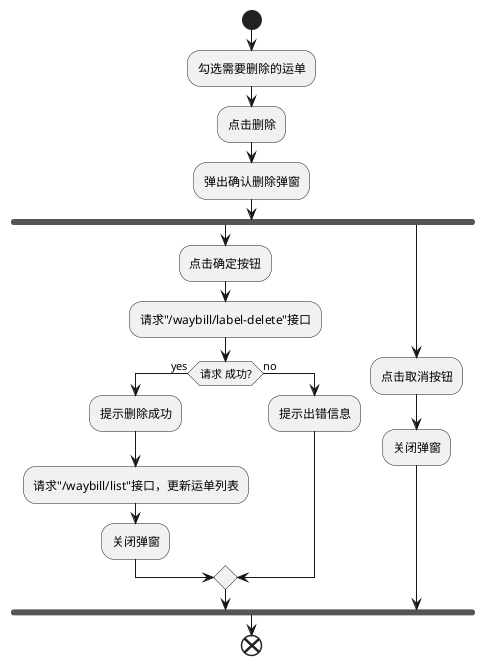 @startuml

start
:勾选需要删除的运单;
:点击删除;
:弹出确认删除弹窗;
fork
  :点击确定按钮;
  :请求"/waybill/label-delete"接口;
  if(请求 成功?) then (yes)
    :提示删除成功;
    :请求"/waybill/list"接口，更新运单列表;
    :关闭弹窗;
  else (no)
    :提示出错信息;
  endif
  fork again
    :点击取消按钮;
    :关闭弹窗;
  end fork
end

@enduml